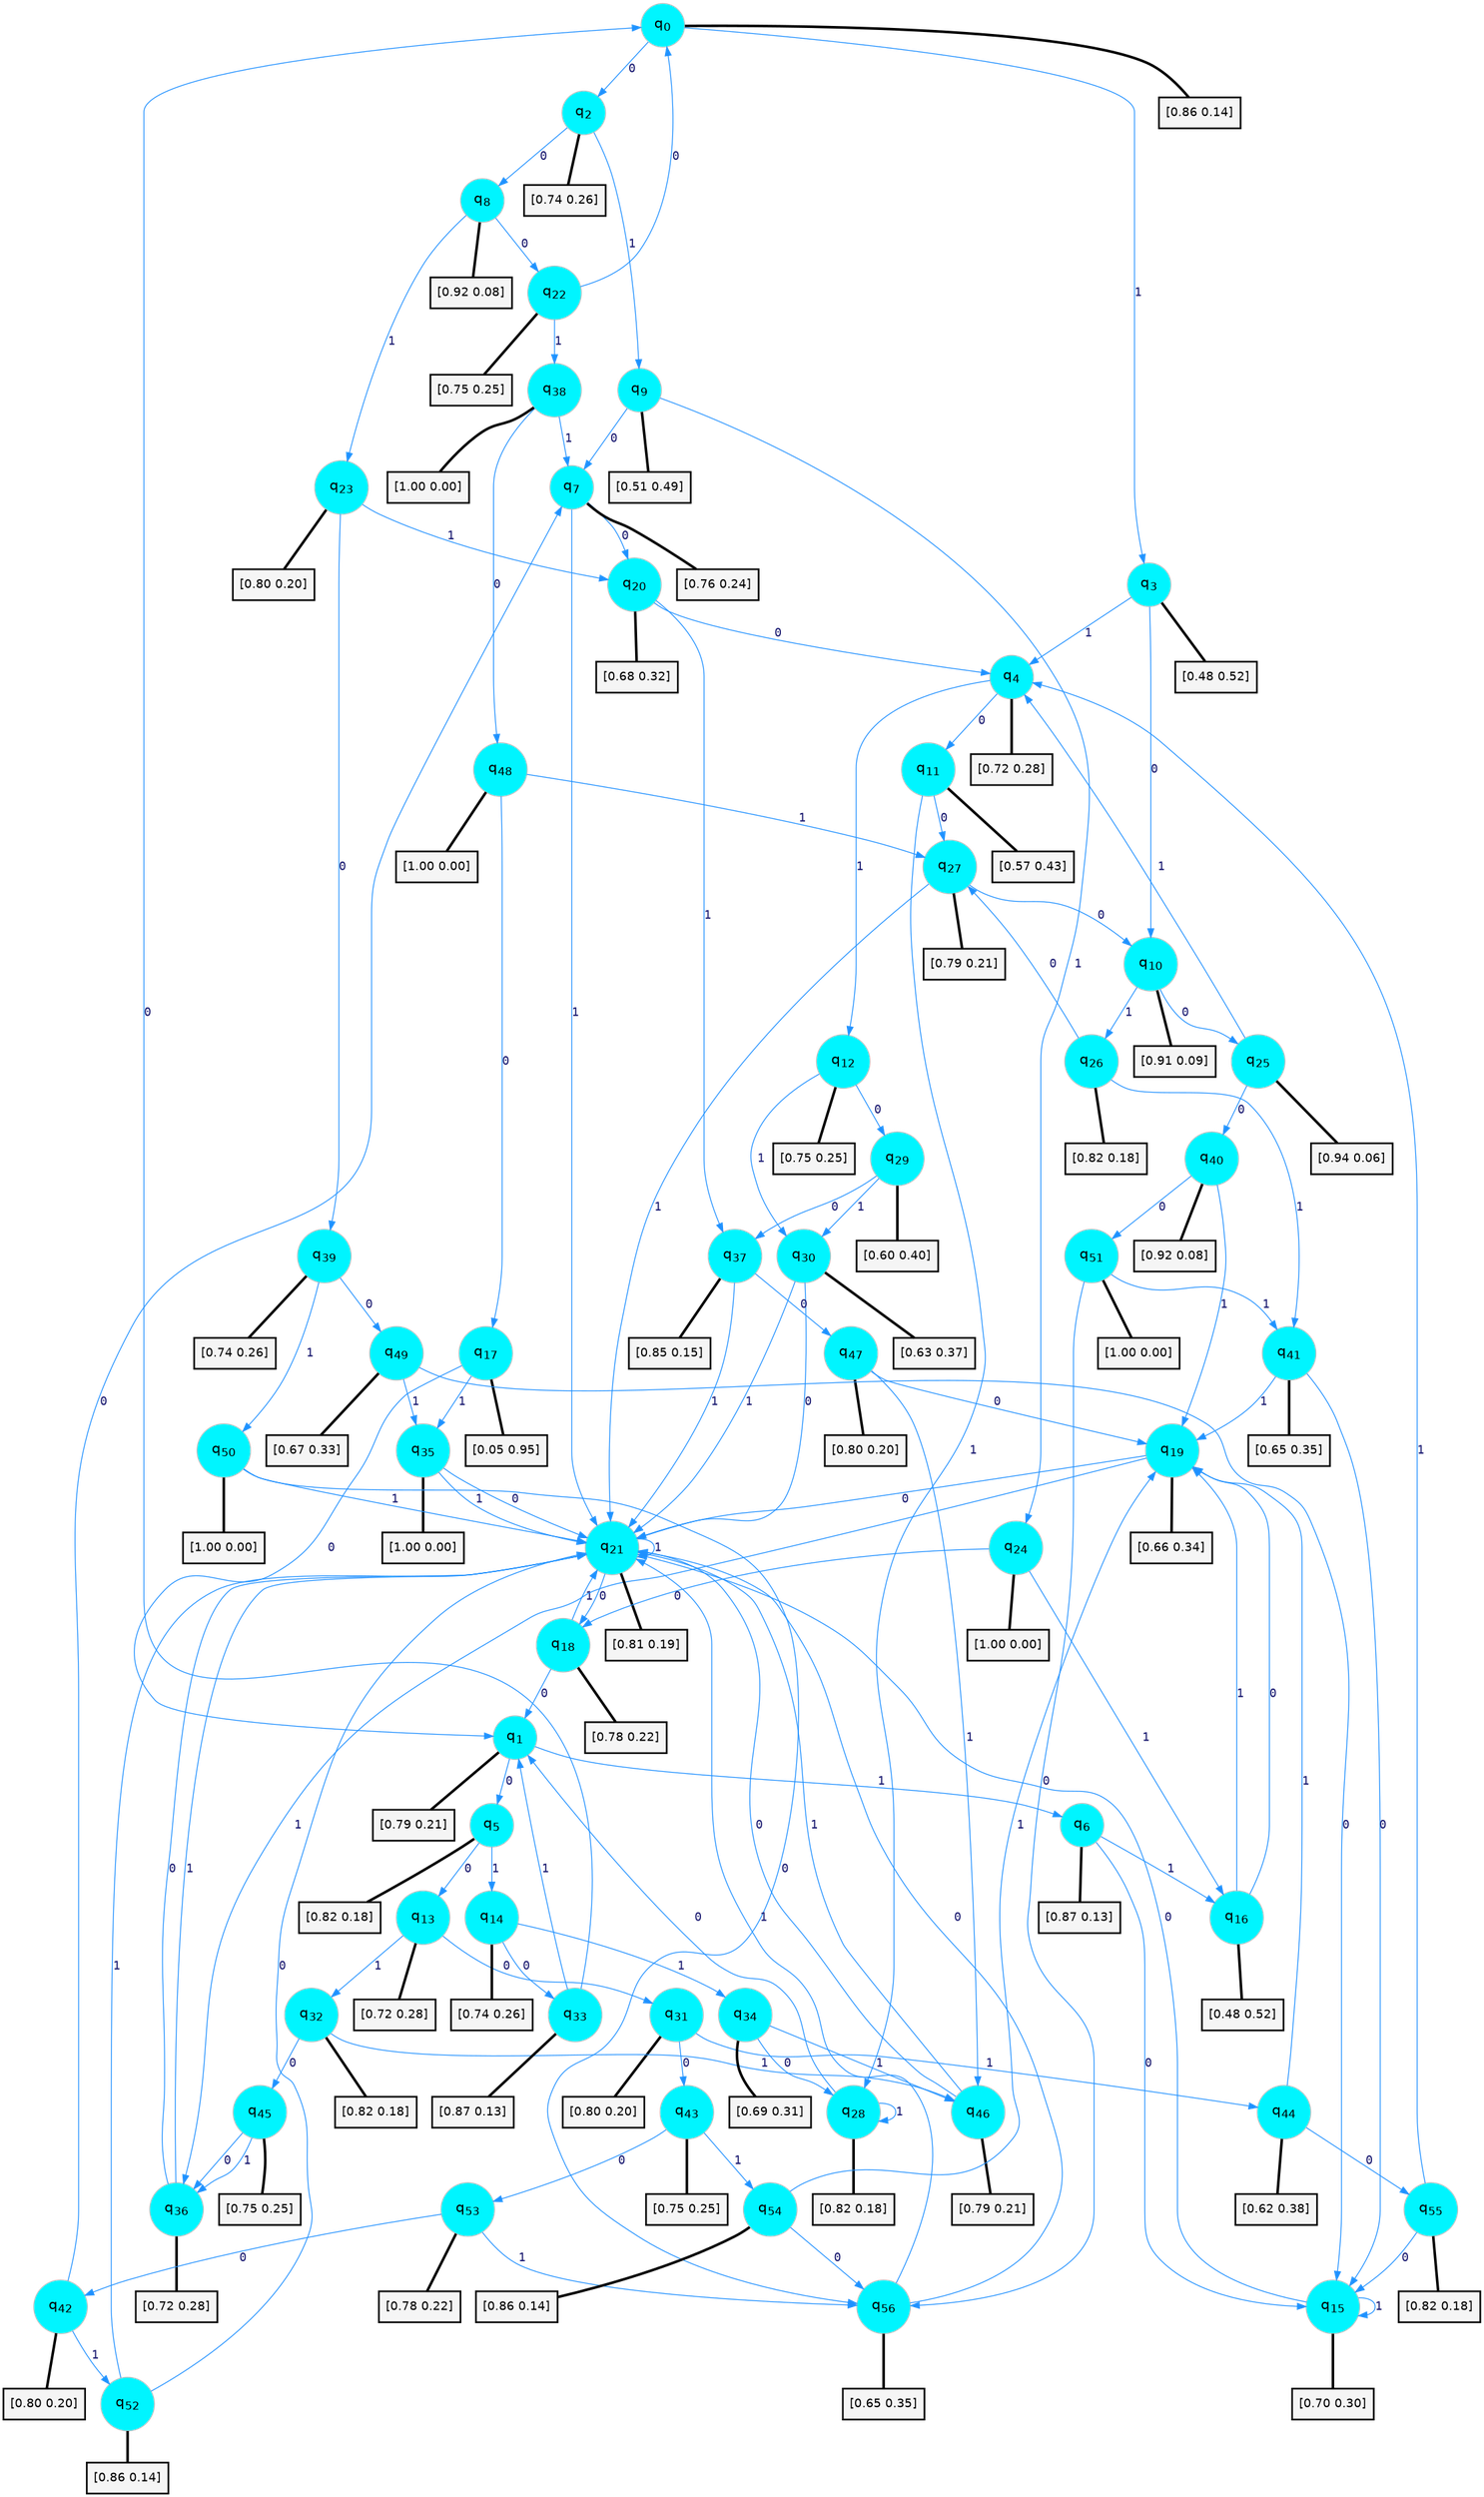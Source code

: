 digraph G {
graph [
bgcolor=transparent, dpi=300, rankdir=TD, size="40,25"];
node [
color=gray, fillcolor=turquoise1, fontcolor=black, fontname=Helvetica, fontsize=16, fontweight=bold, shape=circle, style=filled];
edge [
arrowsize=1, color=dodgerblue1, fontcolor=midnightblue, fontname=courier, fontweight=bold, penwidth=1, style=solid, weight=20];
0[label=<q<SUB>0</SUB>>];
1[label=<q<SUB>1</SUB>>];
2[label=<q<SUB>2</SUB>>];
3[label=<q<SUB>3</SUB>>];
4[label=<q<SUB>4</SUB>>];
5[label=<q<SUB>5</SUB>>];
6[label=<q<SUB>6</SUB>>];
7[label=<q<SUB>7</SUB>>];
8[label=<q<SUB>8</SUB>>];
9[label=<q<SUB>9</SUB>>];
10[label=<q<SUB>10</SUB>>];
11[label=<q<SUB>11</SUB>>];
12[label=<q<SUB>12</SUB>>];
13[label=<q<SUB>13</SUB>>];
14[label=<q<SUB>14</SUB>>];
15[label=<q<SUB>15</SUB>>];
16[label=<q<SUB>16</SUB>>];
17[label=<q<SUB>17</SUB>>];
18[label=<q<SUB>18</SUB>>];
19[label=<q<SUB>19</SUB>>];
20[label=<q<SUB>20</SUB>>];
21[label=<q<SUB>21</SUB>>];
22[label=<q<SUB>22</SUB>>];
23[label=<q<SUB>23</SUB>>];
24[label=<q<SUB>24</SUB>>];
25[label=<q<SUB>25</SUB>>];
26[label=<q<SUB>26</SUB>>];
27[label=<q<SUB>27</SUB>>];
28[label=<q<SUB>28</SUB>>];
29[label=<q<SUB>29</SUB>>];
30[label=<q<SUB>30</SUB>>];
31[label=<q<SUB>31</SUB>>];
32[label=<q<SUB>32</SUB>>];
33[label=<q<SUB>33</SUB>>];
34[label=<q<SUB>34</SUB>>];
35[label=<q<SUB>35</SUB>>];
36[label=<q<SUB>36</SUB>>];
37[label=<q<SUB>37</SUB>>];
38[label=<q<SUB>38</SUB>>];
39[label=<q<SUB>39</SUB>>];
40[label=<q<SUB>40</SUB>>];
41[label=<q<SUB>41</SUB>>];
42[label=<q<SUB>42</SUB>>];
43[label=<q<SUB>43</SUB>>];
44[label=<q<SUB>44</SUB>>];
45[label=<q<SUB>45</SUB>>];
46[label=<q<SUB>46</SUB>>];
47[label=<q<SUB>47</SUB>>];
48[label=<q<SUB>48</SUB>>];
49[label=<q<SUB>49</SUB>>];
50[label=<q<SUB>50</SUB>>];
51[label=<q<SUB>51</SUB>>];
52[label=<q<SUB>52</SUB>>];
53[label=<q<SUB>53</SUB>>];
54[label=<q<SUB>54</SUB>>];
55[label=<q<SUB>55</SUB>>];
56[label=<q<SUB>56</SUB>>];
57[label="[0.86 0.14]", shape=box,fontcolor=black, fontname=Helvetica, fontsize=14, penwidth=2, fillcolor=whitesmoke,color=black];
58[label="[0.79 0.21]", shape=box,fontcolor=black, fontname=Helvetica, fontsize=14, penwidth=2, fillcolor=whitesmoke,color=black];
59[label="[0.74 0.26]", shape=box,fontcolor=black, fontname=Helvetica, fontsize=14, penwidth=2, fillcolor=whitesmoke,color=black];
60[label="[0.48 0.52]", shape=box,fontcolor=black, fontname=Helvetica, fontsize=14, penwidth=2, fillcolor=whitesmoke,color=black];
61[label="[0.72 0.28]", shape=box,fontcolor=black, fontname=Helvetica, fontsize=14, penwidth=2, fillcolor=whitesmoke,color=black];
62[label="[0.82 0.18]", shape=box,fontcolor=black, fontname=Helvetica, fontsize=14, penwidth=2, fillcolor=whitesmoke,color=black];
63[label="[0.87 0.13]", shape=box,fontcolor=black, fontname=Helvetica, fontsize=14, penwidth=2, fillcolor=whitesmoke,color=black];
64[label="[0.76 0.24]", shape=box,fontcolor=black, fontname=Helvetica, fontsize=14, penwidth=2, fillcolor=whitesmoke,color=black];
65[label="[0.92 0.08]", shape=box,fontcolor=black, fontname=Helvetica, fontsize=14, penwidth=2, fillcolor=whitesmoke,color=black];
66[label="[0.51 0.49]", shape=box,fontcolor=black, fontname=Helvetica, fontsize=14, penwidth=2, fillcolor=whitesmoke,color=black];
67[label="[0.91 0.09]", shape=box,fontcolor=black, fontname=Helvetica, fontsize=14, penwidth=2, fillcolor=whitesmoke,color=black];
68[label="[0.57 0.43]", shape=box,fontcolor=black, fontname=Helvetica, fontsize=14, penwidth=2, fillcolor=whitesmoke,color=black];
69[label="[0.75 0.25]", shape=box,fontcolor=black, fontname=Helvetica, fontsize=14, penwidth=2, fillcolor=whitesmoke,color=black];
70[label="[0.72 0.28]", shape=box,fontcolor=black, fontname=Helvetica, fontsize=14, penwidth=2, fillcolor=whitesmoke,color=black];
71[label="[0.74 0.26]", shape=box,fontcolor=black, fontname=Helvetica, fontsize=14, penwidth=2, fillcolor=whitesmoke,color=black];
72[label="[0.70 0.30]", shape=box,fontcolor=black, fontname=Helvetica, fontsize=14, penwidth=2, fillcolor=whitesmoke,color=black];
73[label="[0.48 0.52]", shape=box,fontcolor=black, fontname=Helvetica, fontsize=14, penwidth=2, fillcolor=whitesmoke,color=black];
74[label="[0.05 0.95]", shape=box,fontcolor=black, fontname=Helvetica, fontsize=14, penwidth=2, fillcolor=whitesmoke,color=black];
75[label="[0.78 0.22]", shape=box,fontcolor=black, fontname=Helvetica, fontsize=14, penwidth=2, fillcolor=whitesmoke,color=black];
76[label="[0.66 0.34]", shape=box,fontcolor=black, fontname=Helvetica, fontsize=14, penwidth=2, fillcolor=whitesmoke,color=black];
77[label="[0.68 0.32]", shape=box,fontcolor=black, fontname=Helvetica, fontsize=14, penwidth=2, fillcolor=whitesmoke,color=black];
78[label="[0.81 0.19]", shape=box,fontcolor=black, fontname=Helvetica, fontsize=14, penwidth=2, fillcolor=whitesmoke,color=black];
79[label="[0.75 0.25]", shape=box,fontcolor=black, fontname=Helvetica, fontsize=14, penwidth=2, fillcolor=whitesmoke,color=black];
80[label="[0.80 0.20]", shape=box,fontcolor=black, fontname=Helvetica, fontsize=14, penwidth=2, fillcolor=whitesmoke,color=black];
81[label="[1.00 0.00]", shape=box,fontcolor=black, fontname=Helvetica, fontsize=14, penwidth=2, fillcolor=whitesmoke,color=black];
82[label="[0.94 0.06]", shape=box,fontcolor=black, fontname=Helvetica, fontsize=14, penwidth=2, fillcolor=whitesmoke,color=black];
83[label="[0.82 0.18]", shape=box,fontcolor=black, fontname=Helvetica, fontsize=14, penwidth=2, fillcolor=whitesmoke,color=black];
84[label="[0.79 0.21]", shape=box,fontcolor=black, fontname=Helvetica, fontsize=14, penwidth=2, fillcolor=whitesmoke,color=black];
85[label="[0.82 0.18]", shape=box,fontcolor=black, fontname=Helvetica, fontsize=14, penwidth=2, fillcolor=whitesmoke,color=black];
86[label="[0.60 0.40]", shape=box,fontcolor=black, fontname=Helvetica, fontsize=14, penwidth=2, fillcolor=whitesmoke,color=black];
87[label="[0.63 0.37]", shape=box,fontcolor=black, fontname=Helvetica, fontsize=14, penwidth=2, fillcolor=whitesmoke,color=black];
88[label="[0.80 0.20]", shape=box,fontcolor=black, fontname=Helvetica, fontsize=14, penwidth=2, fillcolor=whitesmoke,color=black];
89[label="[0.82 0.18]", shape=box,fontcolor=black, fontname=Helvetica, fontsize=14, penwidth=2, fillcolor=whitesmoke,color=black];
90[label="[0.87 0.13]", shape=box,fontcolor=black, fontname=Helvetica, fontsize=14, penwidth=2, fillcolor=whitesmoke,color=black];
91[label="[0.69 0.31]", shape=box,fontcolor=black, fontname=Helvetica, fontsize=14, penwidth=2, fillcolor=whitesmoke,color=black];
92[label="[1.00 0.00]", shape=box,fontcolor=black, fontname=Helvetica, fontsize=14, penwidth=2, fillcolor=whitesmoke,color=black];
93[label="[0.72 0.28]", shape=box,fontcolor=black, fontname=Helvetica, fontsize=14, penwidth=2, fillcolor=whitesmoke,color=black];
94[label="[0.85 0.15]", shape=box,fontcolor=black, fontname=Helvetica, fontsize=14, penwidth=2, fillcolor=whitesmoke,color=black];
95[label="[1.00 0.00]", shape=box,fontcolor=black, fontname=Helvetica, fontsize=14, penwidth=2, fillcolor=whitesmoke,color=black];
96[label="[0.74 0.26]", shape=box,fontcolor=black, fontname=Helvetica, fontsize=14, penwidth=2, fillcolor=whitesmoke,color=black];
97[label="[0.92 0.08]", shape=box,fontcolor=black, fontname=Helvetica, fontsize=14, penwidth=2, fillcolor=whitesmoke,color=black];
98[label="[0.65 0.35]", shape=box,fontcolor=black, fontname=Helvetica, fontsize=14, penwidth=2, fillcolor=whitesmoke,color=black];
99[label="[0.80 0.20]", shape=box,fontcolor=black, fontname=Helvetica, fontsize=14, penwidth=2, fillcolor=whitesmoke,color=black];
100[label="[0.75 0.25]", shape=box,fontcolor=black, fontname=Helvetica, fontsize=14, penwidth=2, fillcolor=whitesmoke,color=black];
101[label="[0.62 0.38]", shape=box,fontcolor=black, fontname=Helvetica, fontsize=14, penwidth=2, fillcolor=whitesmoke,color=black];
102[label="[0.75 0.25]", shape=box,fontcolor=black, fontname=Helvetica, fontsize=14, penwidth=2, fillcolor=whitesmoke,color=black];
103[label="[0.79 0.21]", shape=box,fontcolor=black, fontname=Helvetica, fontsize=14, penwidth=2, fillcolor=whitesmoke,color=black];
104[label="[0.80 0.20]", shape=box,fontcolor=black, fontname=Helvetica, fontsize=14, penwidth=2, fillcolor=whitesmoke,color=black];
105[label="[1.00 0.00]", shape=box,fontcolor=black, fontname=Helvetica, fontsize=14, penwidth=2, fillcolor=whitesmoke,color=black];
106[label="[0.67 0.33]", shape=box,fontcolor=black, fontname=Helvetica, fontsize=14, penwidth=2, fillcolor=whitesmoke,color=black];
107[label="[1.00 0.00]", shape=box,fontcolor=black, fontname=Helvetica, fontsize=14, penwidth=2, fillcolor=whitesmoke,color=black];
108[label="[1.00 0.00]", shape=box,fontcolor=black, fontname=Helvetica, fontsize=14, penwidth=2, fillcolor=whitesmoke,color=black];
109[label="[0.86 0.14]", shape=box,fontcolor=black, fontname=Helvetica, fontsize=14, penwidth=2, fillcolor=whitesmoke,color=black];
110[label="[0.78 0.22]", shape=box,fontcolor=black, fontname=Helvetica, fontsize=14, penwidth=2, fillcolor=whitesmoke,color=black];
111[label="[0.86 0.14]", shape=box,fontcolor=black, fontname=Helvetica, fontsize=14, penwidth=2, fillcolor=whitesmoke,color=black];
112[label="[0.82 0.18]", shape=box,fontcolor=black, fontname=Helvetica, fontsize=14, penwidth=2, fillcolor=whitesmoke,color=black];
113[label="[0.65 0.35]", shape=box,fontcolor=black, fontname=Helvetica, fontsize=14, penwidth=2, fillcolor=whitesmoke,color=black];
0->2 [label=0];
0->3 [label=1];
0->57 [arrowhead=none, penwidth=3,color=black];
1->5 [label=0];
1->6 [label=1];
1->58 [arrowhead=none, penwidth=3,color=black];
2->8 [label=0];
2->9 [label=1];
2->59 [arrowhead=none, penwidth=3,color=black];
3->10 [label=0];
3->4 [label=1];
3->60 [arrowhead=none, penwidth=3,color=black];
4->11 [label=0];
4->12 [label=1];
4->61 [arrowhead=none, penwidth=3,color=black];
5->13 [label=0];
5->14 [label=1];
5->62 [arrowhead=none, penwidth=3,color=black];
6->15 [label=0];
6->16 [label=1];
6->63 [arrowhead=none, penwidth=3,color=black];
7->20 [label=0];
7->21 [label=1];
7->64 [arrowhead=none, penwidth=3,color=black];
8->22 [label=0];
8->23 [label=1];
8->65 [arrowhead=none, penwidth=3,color=black];
9->7 [label=0];
9->24 [label=1];
9->66 [arrowhead=none, penwidth=3,color=black];
10->25 [label=0];
10->26 [label=1];
10->67 [arrowhead=none, penwidth=3,color=black];
11->27 [label=0];
11->28 [label=1];
11->68 [arrowhead=none, penwidth=3,color=black];
12->29 [label=0];
12->30 [label=1];
12->69 [arrowhead=none, penwidth=3,color=black];
13->31 [label=0];
13->32 [label=1];
13->70 [arrowhead=none, penwidth=3,color=black];
14->33 [label=0];
14->34 [label=1];
14->71 [arrowhead=none, penwidth=3,color=black];
15->21 [label=0];
15->15 [label=1];
15->72 [arrowhead=none, penwidth=3,color=black];
16->19 [label=0];
16->19 [label=1];
16->73 [arrowhead=none, penwidth=3,color=black];
17->1 [label=0];
17->35 [label=1];
17->74 [arrowhead=none, penwidth=3,color=black];
18->1 [label=0];
18->21 [label=1];
18->75 [arrowhead=none, penwidth=3,color=black];
19->21 [label=0];
19->36 [label=1];
19->76 [arrowhead=none, penwidth=3,color=black];
20->4 [label=0];
20->37 [label=1];
20->77 [arrowhead=none, penwidth=3,color=black];
21->18 [label=0];
21->21 [label=1];
21->78 [arrowhead=none, penwidth=3,color=black];
22->0 [label=0];
22->38 [label=1];
22->79 [arrowhead=none, penwidth=3,color=black];
23->39 [label=0];
23->20 [label=1];
23->80 [arrowhead=none, penwidth=3,color=black];
24->18 [label=0];
24->16 [label=1];
24->81 [arrowhead=none, penwidth=3,color=black];
25->40 [label=0];
25->4 [label=1];
25->82 [arrowhead=none, penwidth=3,color=black];
26->27 [label=0];
26->41 [label=1];
26->83 [arrowhead=none, penwidth=3,color=black];
27->10 [label=0];
27->21 [label=1];
27->84 [arrowhead=none, penwidth=3,color=black];
28->1 [label=0];
28->28 [label=1];
28->85 [arrowhead=none, penwidth=3,color=black];
29->37 [label=0];
29->30 [label=1];
29->86 [arrowhead=none, penwidth=3,color=black];
30->21 [label=0];
30->21 [label=1];
30->87 [arrowhead=none, penwidth=3,color=black];
31->43 [label=0];
31->44 [label=1];
31->88 [arrowhead=none, penwidth=3,color=black];
32->45 [label=0];
32->46 [label=1];
32->89 [arrowhead=none, penwidth=3,color=black];
33->0 [label=0];
33->1 [label=1];
33->90 [arrowhead=none, penwidth=3,color=black];
34->28 [label=0];
34->46 [label=1];
34->91 [arrowhead=none, penwidth=3,color=black];
35->21 [label=0];
35->21 [label=1];
35->92 [arrowhead=none, penwidth=3,color=black];
36->21 [label=0];
36->21 [label=1];
36->93 [arrowhead=none, penwidth=3,color=black];
37->47 [label=0];
37->21 [label=1];
37->94 [arrowhead=none, penwidth=3,color=black];
38->48 [label=0];
38->7 [label=1];
38->95 [arrowhead=none, penwidth=3,color=black];
39->49 [label=0];
39->50 [label=1];
39->96 [arrowhead=none, penwidth=3,color=black];
40->51 [label=0];
40->19 [label=1];
40->97 [arrowhead=none, penwidth=3,color=black];
41->15 [label=0];
41->19 [label=1];
41->98 [arrowhead=none, penwidth=3,color=black];
42->7 [label=0];
42->52 [label=1];
42->99 [arrowhead=none, penwidth=3,color=black];
43->53 [label=0];
43->54 [label=1];
43->100 [arrowhead=none, penwidth=3,color=black];
44->55 [label=0];
44->19 [label=1];
44->101 [arrowhead=none, penwidth=3,color=black];
45->36 [label=0];
45->36 [label=1];
45->102 [arrowhead=none, penwidth=3,color=black];
46->21 [label=0];
46->21 [label=1];
46->103 [arrowhead=none, penwidth=3,color=black];
47->19 [label=0];
47->46 [label=1];
47->104 [arrowhead=none, penwidth=3,color=black];
48->17 [label=0];
48->27 [label=1];
48->105 [arrowhead=none, penwidth=3,color=black];
49->15 [label=0];
49->35 [label=1];
49->106 [arrowhead=none, penwidth=3,color=black];
50->56 [label=0];
50->21 [label=1];
50->107 [arrowhead=none, penwidth=3,color=black];
51->56 [label=0];
51->41 [label=1];
51->108 [arrowhead=none, penwidth=3,color=black];
52->21 [label=0];
52->21 [label=1];
52->109 [arrowhead=none, penwidth=3,color=black];
53->42 [label=0];
53->56 [label=1];
53->110 [arrowhead=none, penwidth=3,color=black];
54->56 [label=0];
54->19 [label=1];
54->111 [arrowhead=none, penwidth=3,color=black];
55->15 [label=0];
55->4 [label=1];
55->112 [arrowhead=none, penwidth=3,color=black];
56->21 [label=0];
56->21 [label=1];
56->113 [arrowhead=none, penwidth=3,color=black];
}
